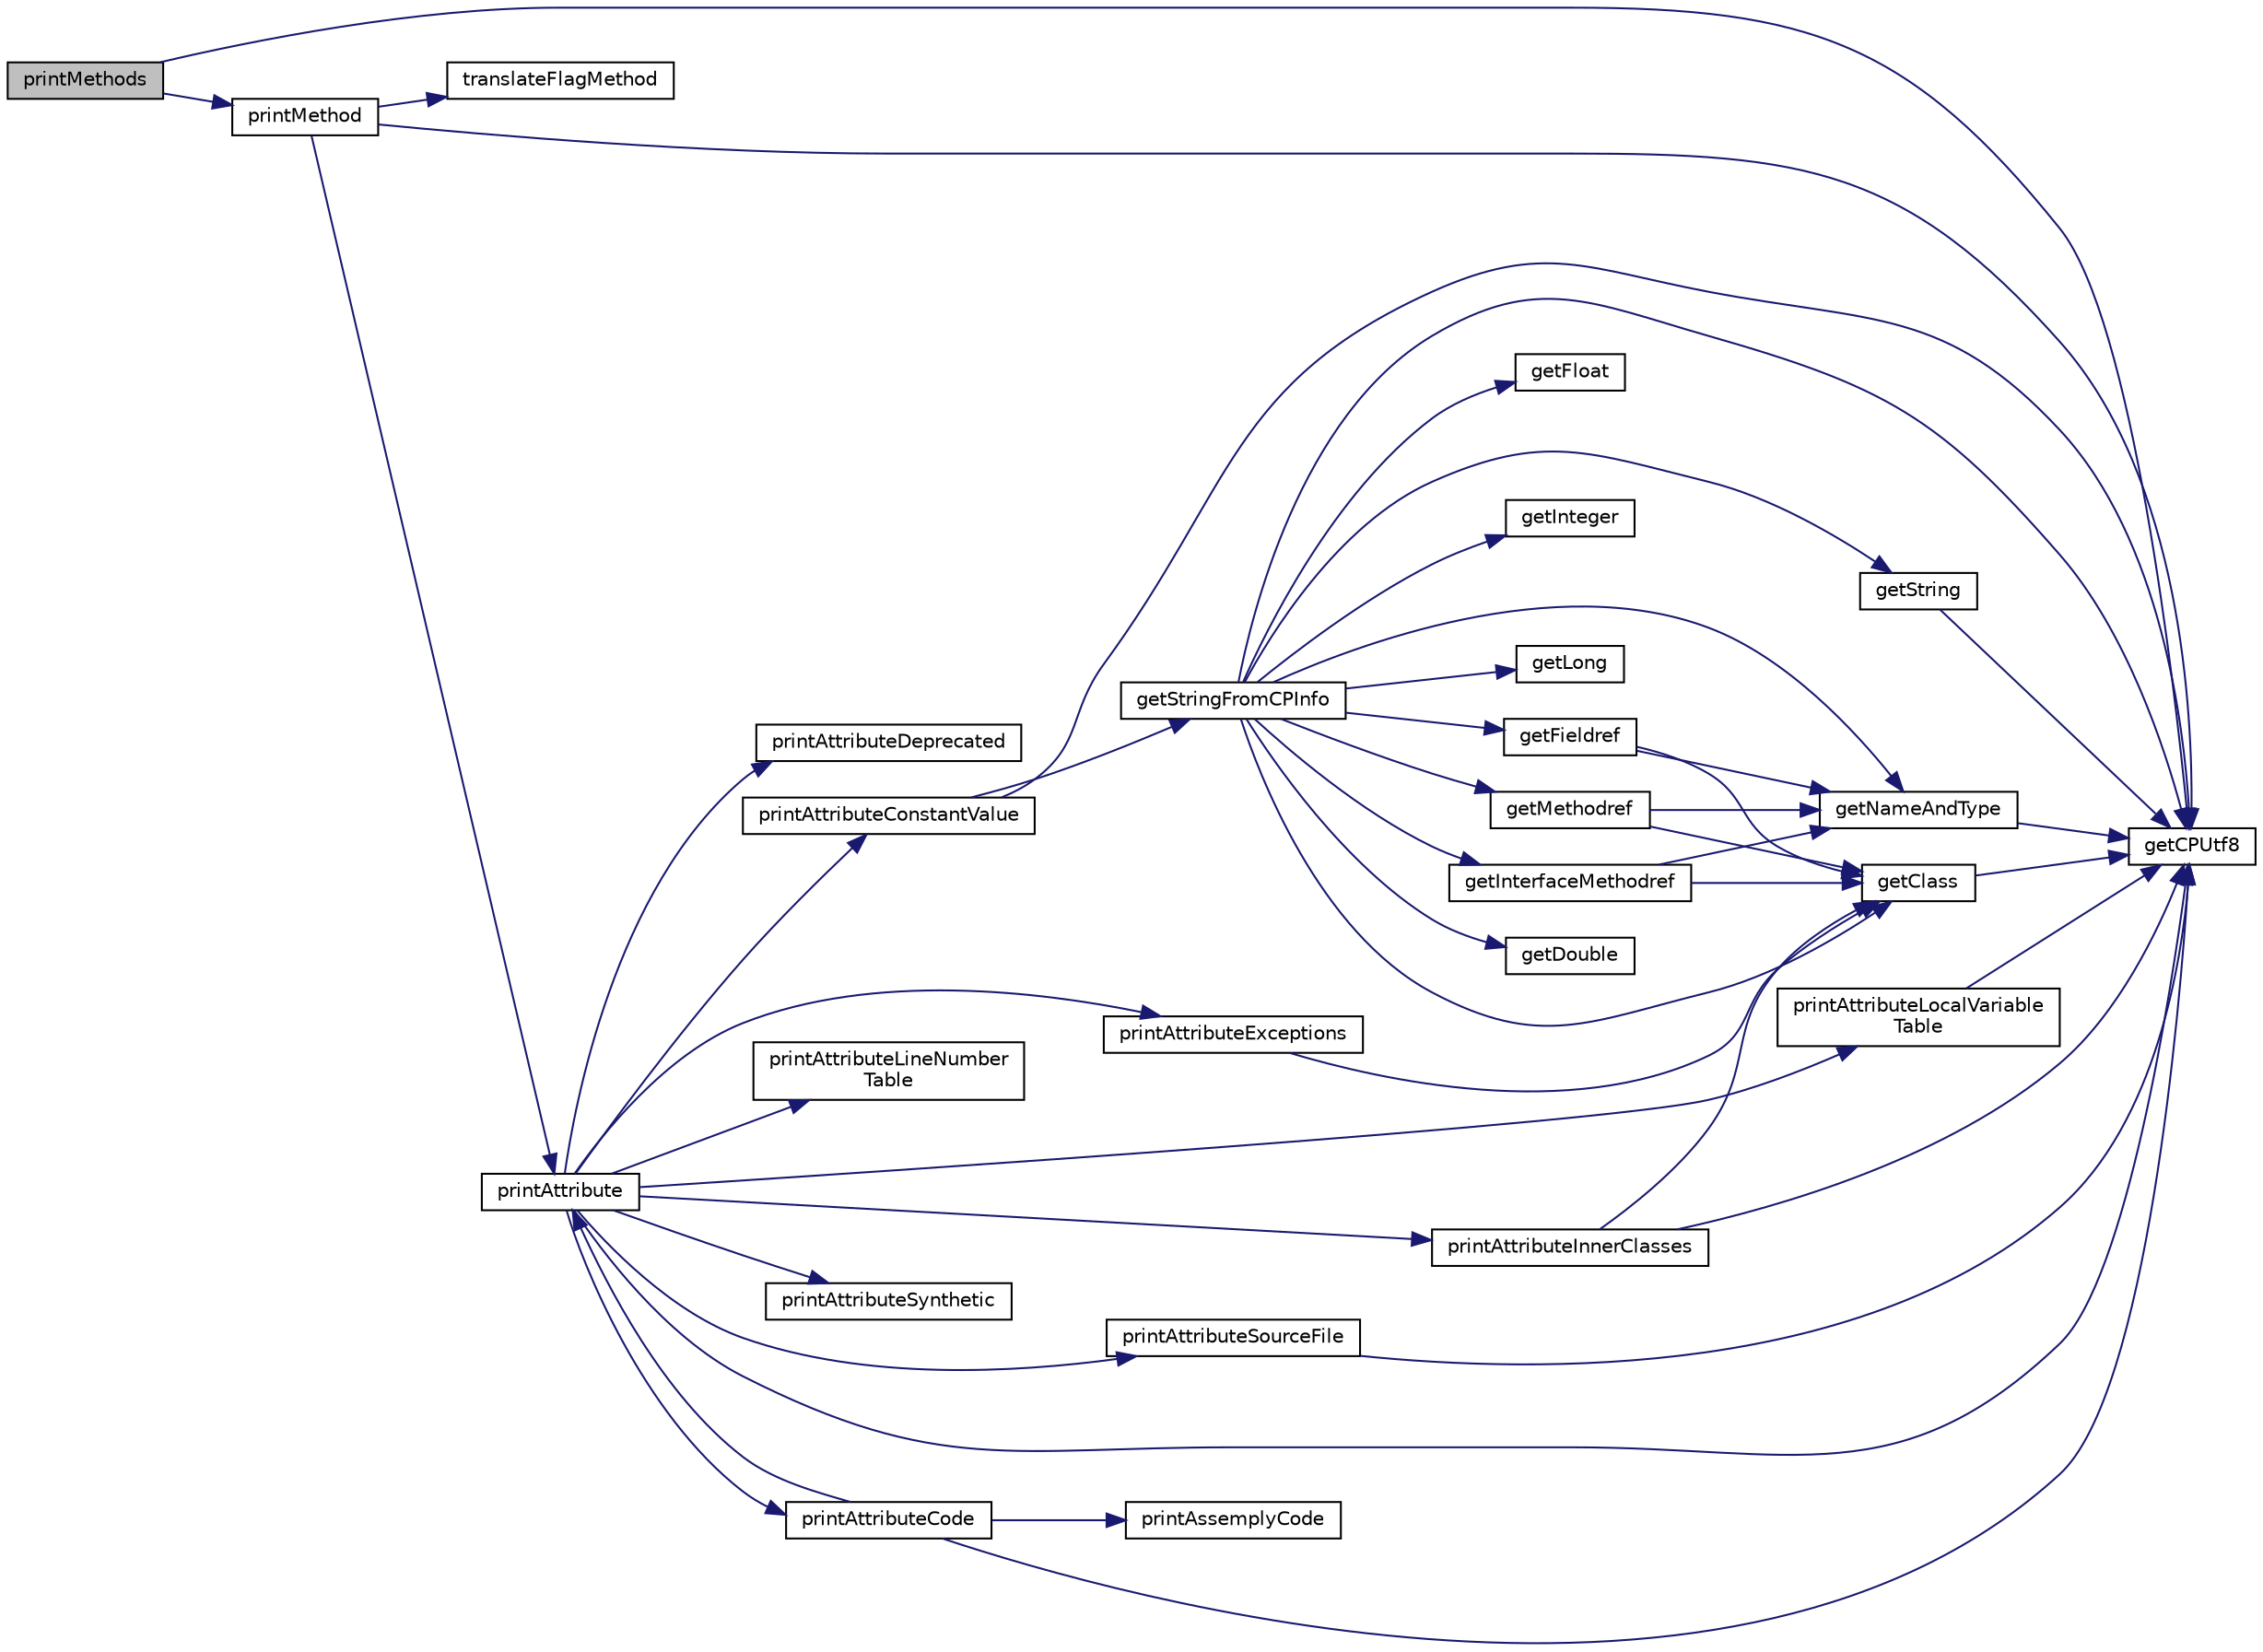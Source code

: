 digraph "printMethods"
{
 // LATEX_PDF_SIZE
  edge [fontname="Helvetica",fontsize="10",labelfontname="Helvetica",labelfontsize="10"];
  node [fontname="Helvetica",fontsize="10",shape=record];
  rankdir="LR";
  Node1 [label="printMethods",height=0.2,width=0.4,color="black", fillcolor="grey75", style="filled", fontcolor="black",tooltip=" "];
  Node1 -> Node2 [color="midnightblue",fontsize="10",style="solid"];
  Node2 [label="getCPUtf8",height=0.2,width=0.4,color="black", fillcolor="white", style="filled",URL="$_constant_pool_info_8cpp.html#a5e9d056ada05e799dca7e544a7878f94",tooltip=" "];
  Node1 -> Node3 [color="midnightblue",fontsize="10",style="solid"];
  Node3 [label="printMethod",height=0.2,width=0.4,color="black", fillcolor="white", style="filled",URL="$_print_menu_8cpp.html#a4196a88e551ca218a5ce58f7e8463827",tooltip=" "];
  Node3 -> Node2 [color="midnightblue",fontsize="10",style="solid"];
  Node3 -> Node4 [color="midnightblue",fontsize="10",style="solid"];
  Node4 [label="printAttribute",height=0.2,width=0.4,color="black", fillcolor="white", style="filled",URL="$_print_menu_8cpp.html#a4e1043ade1570fc3be53e4c4d306ce98",tooltip=" "];
  Node4 -> Node2 [color="midnightblue",fontsize="10",style="solid"];
  Node4 -> Node5 [color="midnightblue",fontsize="10",style="solid"];
  Node5 [label="printAttributeCode",height=0.2,width=0.4,color="black", fillcolor="white", style="filled",URL="$_print_menu_8cpp.html#aea00814bf40f6faa988136b79baeb076",tooltip=" "];
  Node5 -> Node2 [color="midnightblue",fontsize="10",style="solid"];
  Node5 -> Node6 [color="midnightblue",fontsize="10",style="solid"];
  Node6 [label="printAssemplyCode",height=0.2,width=0.4,color="black", fillcolor="white", style="filled",URL="$_print_menu_8cpp.html#af536315b6b246e82865d002e95c0b619",tooltip=" "];
  Node5 -> Node4 [color="midnightblue",fontsize="10",style="solid"];
  Node4 -> Node7 [color="midnightblue",fontsize="10",style="solid"];
  Node7 [label="printAttributeConstantValue",height=0.2,width=0.4,color="black", fillcolor="white", style="filled",URL="$_print_menu_8cpp.html#a2c303e3df50150a2db3d7bbaf4303bdb",tooltip=" "];
  Node7 -> Node2 [color="midnightblue",fontsize="10",style="solid"];
  Node7 -> Node8 [color="midnightblue",fontsize="10",style="solid"];
  Node8 [label="getStringFromCPInfo",height=0.2,width=0.4,color="black", fillcolor="white", style="filled",URL="$_constant_pool_info_8cpp.html#afe1697068c0f2f8b2c45ae37899e874c",tooltip=" "];
  Node8 -> Node9 [color="midnightblue",fontsize="10",style="solid"];
  Node9 [label="getClass",height=0.2,width=0.4,color="black", fillcolor="white", style="filled",URL="$_constant_pool_info_8cpp.html#abf3ac3c335453aeeaef5215f929ca198",tooltip=" "];
  Node9 -> Node2 [color="midnightblue",fontsize="10",style="solid"];
  Node8 -> Node2 [color="midnightblue",fontsize="10",style="solid"];
  Node8 -> Node10 [color="midnightblue",fontsize="10",style="solid"];
  Node10 [label="getDouble",height=0.2,width=0.4,color="black", fillcolor="white", style="filled",URL="$_constant_pool_info_8cpp.html#a7c2c013a83861a4863262f5662805cde",tooltip=" "];
  Node8 -> Node11 [color="midnightblue",fontsize="10",style="solid"];
  Node11 [label="getFieldref",height=0.2,width=0.4,color="black", fillcolor="white", style="filled",URL="$_constant_pool_info_8cpp.html#aa11fd5cae250b13659b5bc7896666470",tooltip=" "];
  Node11 -> Node9 [color="midnightblue",fontsize="10",style="solid"];
  Node11 -> Node12 [color="midnightblue",fontsize="10",style="solid"];
  Node12 [label="getNameAndType",height=0.2,width=0.4,color="black", fillcolor="white", style="filled",URL="$_constant_pool_info_8cpp.html#a17eba7eed349812217e563f49ea1ce31",tooltip=" "];
  Node12 -> Node2 [color="midnightblue",fontsize="10",style="solid"];
  Node8 -> Node13 [color="midnightblue",fontsize="10",style="solid"];
  Node13 [label="getFloat",height=0.2,width=0.4,color="black", fillcolor="white", style="filled",URL="$_constant_pool_info_8cpp.html#a4c191de500bacf8bcbf78fecaaff5c9c",tooltip=" "];
  Node8 -> Node14 [color="midnightblue",fontsize="10",style="solid"];
  Node14 [label="getInteger",height=0.2,width=0.4,color="black", fillcolor="white", style="filled",URL="$_constant_pool_info_8cpp.html#ad170cd1f7d25904c16944ac727b0a3df",tooltip=" "];
  Node8 -> Node15 [color="midnightblue",fontsize="10",style="solid"];
  Node15 [label="getInterfaceMethodref",height=0.2,width=0.4,color="black", fillcolor="white", style="filled",URL="$_constant_pool_info_8cpp.html#ac1af9208eec2a80387bfc0df984658c4",tooltip=" "];
  Node15 -> Node9 [color="midnightblue",fontsize="10",style="solid"];
  Node15 -> Node12 [color="midnightblue",fontsize="10",style="solid"];
  Node8 -> Node16 [color="midnightblue",fontsize="10",style="solid"];
  Node16 [label="getLong",height=0.2,width=0.4,color="black", fillcolor="white", style="filled",URL="$_constant_pool_info_8cpp.html#ae9e5dbc5679d30d4ed4627e5f97f5580",tooltip=" "];
  Node8 -> Node17 [color="midnightblue",fontsize="10",style="solid"];
  Node17 [label="getMethodref",height=0.2,width=0.4,color="black", fillcolor="white", style="filled",URL="$_constant_pool_info_8cpp.html#ab1000528a22b627ac08ba4f02a28307a",tooltip=" "];
  Node17 -> Node9 [color="midnightblue",fontsize="10",style="solid"];
  Node17 -> Node12 [color="midnightblue",fontsize="10",style="solid"];
  Node8 -> Node12 [color="midnightblue",fontsize="10",style="solid"];
  Node8 -> Node18 [color="midnightblue",fontsize="10",style="solid"];
  Node18 [label="getString",height=0.2,width=0.4,color="black", fillcolor="white", style="filled",URL="$_constant_pool_info_8cpp.html#a225c1b5cec4bb5cf3f07f9864b9d0431",tooltip=" "];
  Node18 -> Node2 [color="midnightblue",fontsize="10",style="solid"];
  Node4 -> Node19 [color="midnightblue",fontsize="10",style="solid"];
  Node19 [label="printAttributeDeprecated",height=0.2,width=0.4,color="black", fillcolor="white", style="filled",URL="$_print_menu_8cpp.html#ad8deca425250652430f4f56088a1cbfa",tooltip=" "];
  Node4 -> Node20 [color="midnightblue",fontsize="10",style="solid"];
  Node20 [label="printAttributeExceptions",height=0.2,width=0.4,color="black", fillcolor="white", style="filled",URL="$_print_menu_8cpp.html#adfff5444ed831eb425ecd64655dadfc2",tooltip=" "];
  Node20 -> Node9 [color="midnightblue",fontsize="10",style="solid"];
  Node4 -> Node21 [color="midnightblue",fontsize="10",style="solid"];
  Node21 [label="printAttributeInnerClasses",height=0.2,width=0.4,color="black", fillcolor="white", style="filled",URL="$_print_menu_8cpp.html#a45bcc6b562ab617af5cc44be75ced0fc",tooltip=" "];
  Node21 -> Node9 [color="midnightblue",fontsize="10",style="solid"];
  Node21 -> Node2 [color="midnightblue",fontsize="10",style="solid"];
  Node4 -> Node22 [color="midnightblue",fontsize="10",style="solid"];
  Node22 [label="printAttributeLineNumber\lTable",height=0.2,width=0.4,color="black", fillcolor="white", style="filled",URL="$_print_menu_8cpp.html#a0eb85519340307d44fff1adf4a165ce1",tooltip=" "];
  Node4 -> Node23 [color="midnightblue",fontsize="10",style="solid"];
  Node23 [label="printAttributeLocalVariable\lTable",height=0.2,width=0.4,color="black", fillcolor="white", style="filled",URL="$_print_menu_8cpp.html#a24a92f7faa503bd9981e17824744f49c",tooltip=" "];
  Node23 -> Node2 [color="midnightblue",fontsize="10",style="solid"];
  Node4 -> Node24 [color="midnightblue",fontsize="10",style="solid"];
  Node24 [label="printAttributeSourceFile",height=0.2,width=0.4,color="black", fillcolor="white", style="filled",URL="$_print_menu_8cpp.html#aaafa46f1e91a67dc990bd0c063a9c6cd",tooltip=" "];
  Node24 -> Node2 [color="midnightblue",fontsize="10",style="solid"];
  Node4 -> Node25 [color="midnightblue",fontsize="10",style="solid"];
  Node25 [label="printAttributeSynthetic",height=0.2,width=0.4,color="black", fillcolor="white", style="filled",URL="$_print_menu_8cpp.html#acaa4b6c433637bffc9bb7fdfaf8b5c70",tooltip=" "];
  Node3 -> Node26 [color="midnightblue",fontsize="10",style="solid"];
  Node26 [label="translateFlagMethod",height=0.2,width=0.4,color="black", fillcolor="white", style="filled",URL="$_print_menu_8cpp.html#a6bbd379e108af5493cac070704d732cc",tooltip=" "];
}
